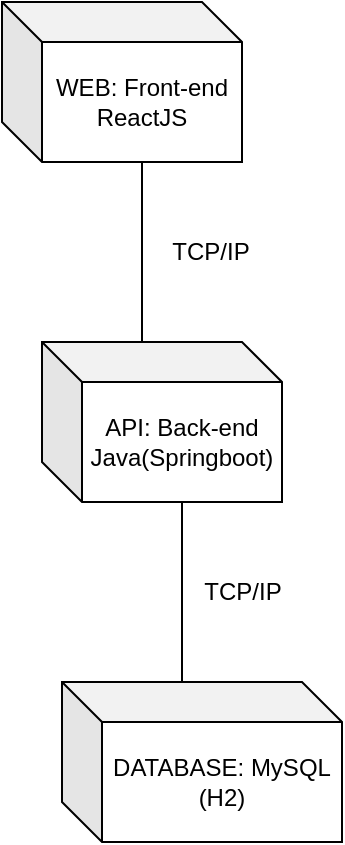 <mxfile version="20.3.7" type="device"><diagram id="xqXa5wyyCgDyVw0SyPh7" name="Página-1"><mxGraphModel dx="1102" dy="614" grid="1" gridSize="10" guides="1" tooltips="1" connect="1" arrows="1" fold="1" page="1" pageScale="1" pageWidth="827" pageHeight="1169" math="0" shadow="0"><root><mxCell id="0"/><mxCell id="1" parent="0"/><mxCell id="UVFiH9uFZFNgZKdrsKV8-3" value="WEB: Front-end&lt;br&gt;ReactJS" style="shape=cube;whiteSpace=wrap;html=1;boundedLbl=1;backgroundOutline=1;darkOpacity=0.05;darkOpacity2=0.1;" vertex="1" parent="1"><mxGeometry x="310" y="60" width="120" height="80" as="geometry"/></mxCell><mxCell id="UVFiH9uFZFNgZKdrsKV8-4" value="API: Back-end&lt;br&gt;Java(Springboot)" style="shape=cube;whiteSpace=wrap;html=1;boundedLbl=1;backgroundOutline=1;darkOpacity=0.05;darkOpacity2=0.1;" vertex="1" parent="1"><mxGeometry x="330" y="230" width="120" height="80" as="geometry"/></mxCell><mxCell id="UVFiH9uFZFNgZKdrsKV8-5" value="DATABASE: MySQL&lt;br&gt;(H2)" style="shape=cube;whiteSpace=wrap;html=1;boundedLbl=1;backgroundOutline=1;darkOpacity=0.05;darkOpacity2=0.1;" vertex="1" parent="1"><mxGeometry x="340" y="400" width="140" height="80" as="geometry"/></mxCell><mxCell id="UVFiH9uFZFNgZKdrsKV8-8" value="" style="endArrow=none;html=1;rounded=0;entryX=0;entryY=0;entryDx=70;entryDy=80;entryPerimeter=0;exitX=0;exitY=0;exitDx=50;exitDy=0;exitPerimeter=0;" edge="1" parent="1" source="UVFiH9uFZFNgZKdrsKV8-4" target="UVFiH9uFZFNgZKdrsKV8-3"><mxGeometry width="50" height="50" relative="1" as="geometry"><mxPoint x="390" y="330" as="sourcePoint"/><mxPoint x="440" y="280" as="targetPoint"/></mxGeometry></mxCell><mxCell id="UVFiH9uFZFNgZKdrsKV8-9" value="" style="endArrow=none;html=1;rounded=0;entryX=0;entryY=0;entryDx=70;entryDy=80;entryPerimeter=0;exitX=0;exitY=0;exitDx=60;exitDy=0;exitPerimeter=0;" edge="1" parent="1" source="UVFiH9uFZFNgZKdrsKV8-5" target="UVFiH9uFZFNgZKdrsKV8-4"><mxGeometry width="50" height="50" relative="1" as="geometry"><mxPoint x="390" y="280" as="sourcePoint"/><mxPoint x="390" y="150" as="targetPoint"/></mxGeometry></mxCell><mxCell id="UVFiH9uFZFNgZKdrsKV8-10" value="TCP/IP" style="text;html=1;align=center;verticalAlign=middle;resizable=0;points=[];autosize=1;strokeColor=none;fillColor=none;" vertex="1" parent="1"><mxGeometry x="384" y="170" width="60" height="30" as="geometry"/></mxCell><mxCell id="UVFiH9uFZFNgZKdrsKV8-11" value="TCP/IP" style="text;html=1;align=center;verticalAlign=middle;resizable=0;points=[];autosize=1;strokeColor=none;fillColor=none;" vertex="1" parent="1"><mxGeometry x="400" y="340" width="60" height="30" as="geometry"/></mxCell></root></mxGraphModel></diagram></mxfile>
